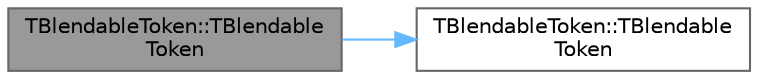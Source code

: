digraph "TBlendableToken::TBlendableToken"
{
 // INTERACTIVE_SVG=YES
 // LATEX_PDF_SIZE
  bgcolor="transparent";
  edge [fontname=Helvetica,fontsize=10,labelfontname=Helvetica,labelfontsize=10];
  node [fontname=Helvetica,fontsize=10,shape=box,height=0.2,width=0.4];
  rankdir="LR";
  Node1 [id="Node000001",label="TBlendableToken::TBlendable\lToken",height=0.2,width=0.4,color="gray40", fillcolor="grey60", style="filled", fontcolor="black",tooltip="Move construction/assignment."];
  Node1 -> Node2 [id="edge1_Node000001_Node000002",color="steelblue1",style="solid",tooltip=" "];
  Node2 [id="Node000002",label="TBlendableToken::TBlendable\lToken",height=0.2,width=0.4,color="grey40", fillcolor="white", style="filled",URL="$d1/d95/structTBlendableToken.html#a2720f62e7a92c86742f20bf8557a6a89",tooltip="Default construction."];
}
